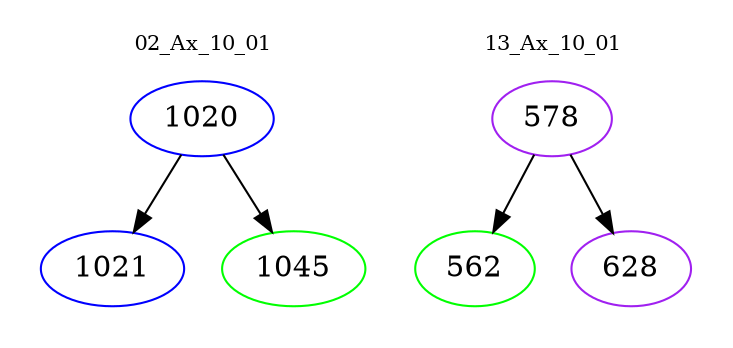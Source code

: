 digraph{
subgraph cluster_0 {
color = white
label = "02_Ax_10_01";
fontsize=10;
T0_1020 [label="1020", color="blue"]
T0_1020 -> T0_1021 [color="black"]
T0_1021 [label="1021", color="blue"]
T0_1020 -> T0_1045 [color="black"]
T0_1045 [label="1045", color="green"]
}
subgraph cluster_1 {
color = white
label = "13_Ax_10_01";
fontsize=10;
T1_578 [label="578", color="purple"]
T1_578 -> T1_562 [color="black"]
T1_562 [label="562", color="green"]
T1_578 -> T1_628 [color="black"]
T1_628 [label="628", color="purple"]
}
}
